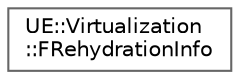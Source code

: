 digraph "Graphical Class Hierarchy"
{
 // INTERACTIVE_SVG=YES
 // LATEX_PDF_SIZE
  bgcolor="transparent";
  edge [fontname=Helvetica,fontsize=10,labelfontname=Helvetica,labelfontsize=10];
  node [fontname=Helvetica,fontsize=10,shape=box,height=0.2,width=0.4];
  rankdir="LR";
  Node0 [id="Node000000",label="UE::Virtualization\l::FRehydrationInfo",height=0.2,width=0.4,color="grey40", fillcolor="white", style="filled",URL="$d3/d05/structUE_1_1Virtualization_1_1FRehydrationInfo.html",tooltip="Info about a rehydration operation."];
}
